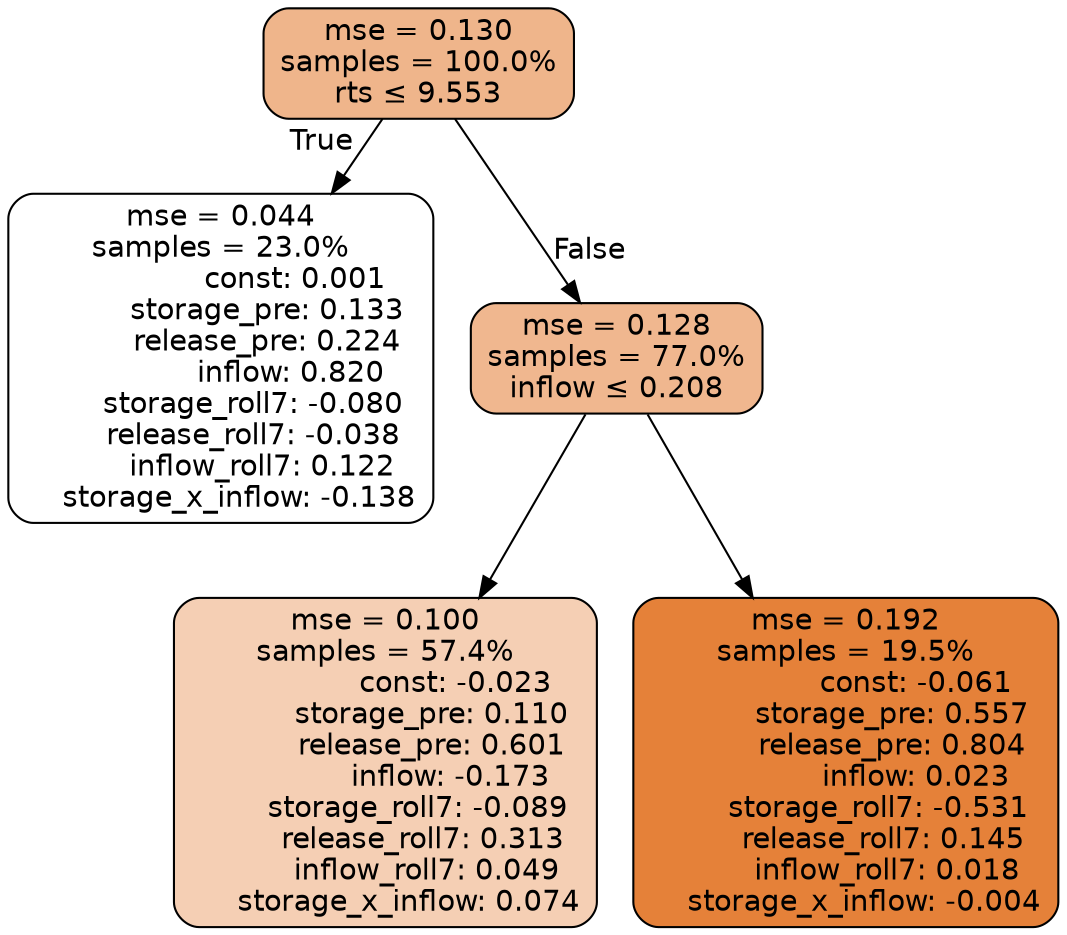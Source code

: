 digraph tree {
bgcolor="transparent"
node [shape=rectangle, style="filled, rounded", color="black", fontname=helvetica] ;
edge [fontname=helvetica] ;
	"0" [label="mse = 0.130
samples = 100.0%
rts &le; 9.553", fillcolor="#efb58b"]
	"1" [label="mse = 0.044
samples = 23.0%
                const: 0.001
          storage_pre: 0.133
          release_pre: 0.224
               inflow: 0.820
       storage_roll7: -0.080
       release_roll7: -0.038
         inflow_roll7: 0.122
    storage_x_inflow: -0.138", fillcolor="#ffffff"]
	"2" [label="mse = 0.128
samples = 77.0%
inflow &le; 0.208", fillcolor="#f0b78f"]
	"3" [label="mse = 0.100
samples = 57.4%
               const: -0.023
          storage_pre: 0.110
          release_pre: 0.601
              inflow: -0.173
       storage_roll7: -0.089
        release_roll7: 0.313
         inflow_roll7: 0.049
     storage_x_inflow: 0.074", fillcolor="#f5cfb4"]
	"4" [label="mse = 0.192
samples = 19.5%
               const: -0.061
          storage_pre: 0.557
          release_pre: 0.804
               inflow: 0.023
       storage_roll7: -0.531
        release_roll7: 0.145
         inflow_roll7: 0.018
    storage_x_inflow: -0.004", fillcolor="#e58139"]

	"0" -> "1" [labeldistance=2.5, labelangle=45, headlabel="True"]
	"0" -> "2" [labeldistance=2.5, labelangle=-45, headlabel="False"]
	"2" -> "3"
	"2" -> "4"
}